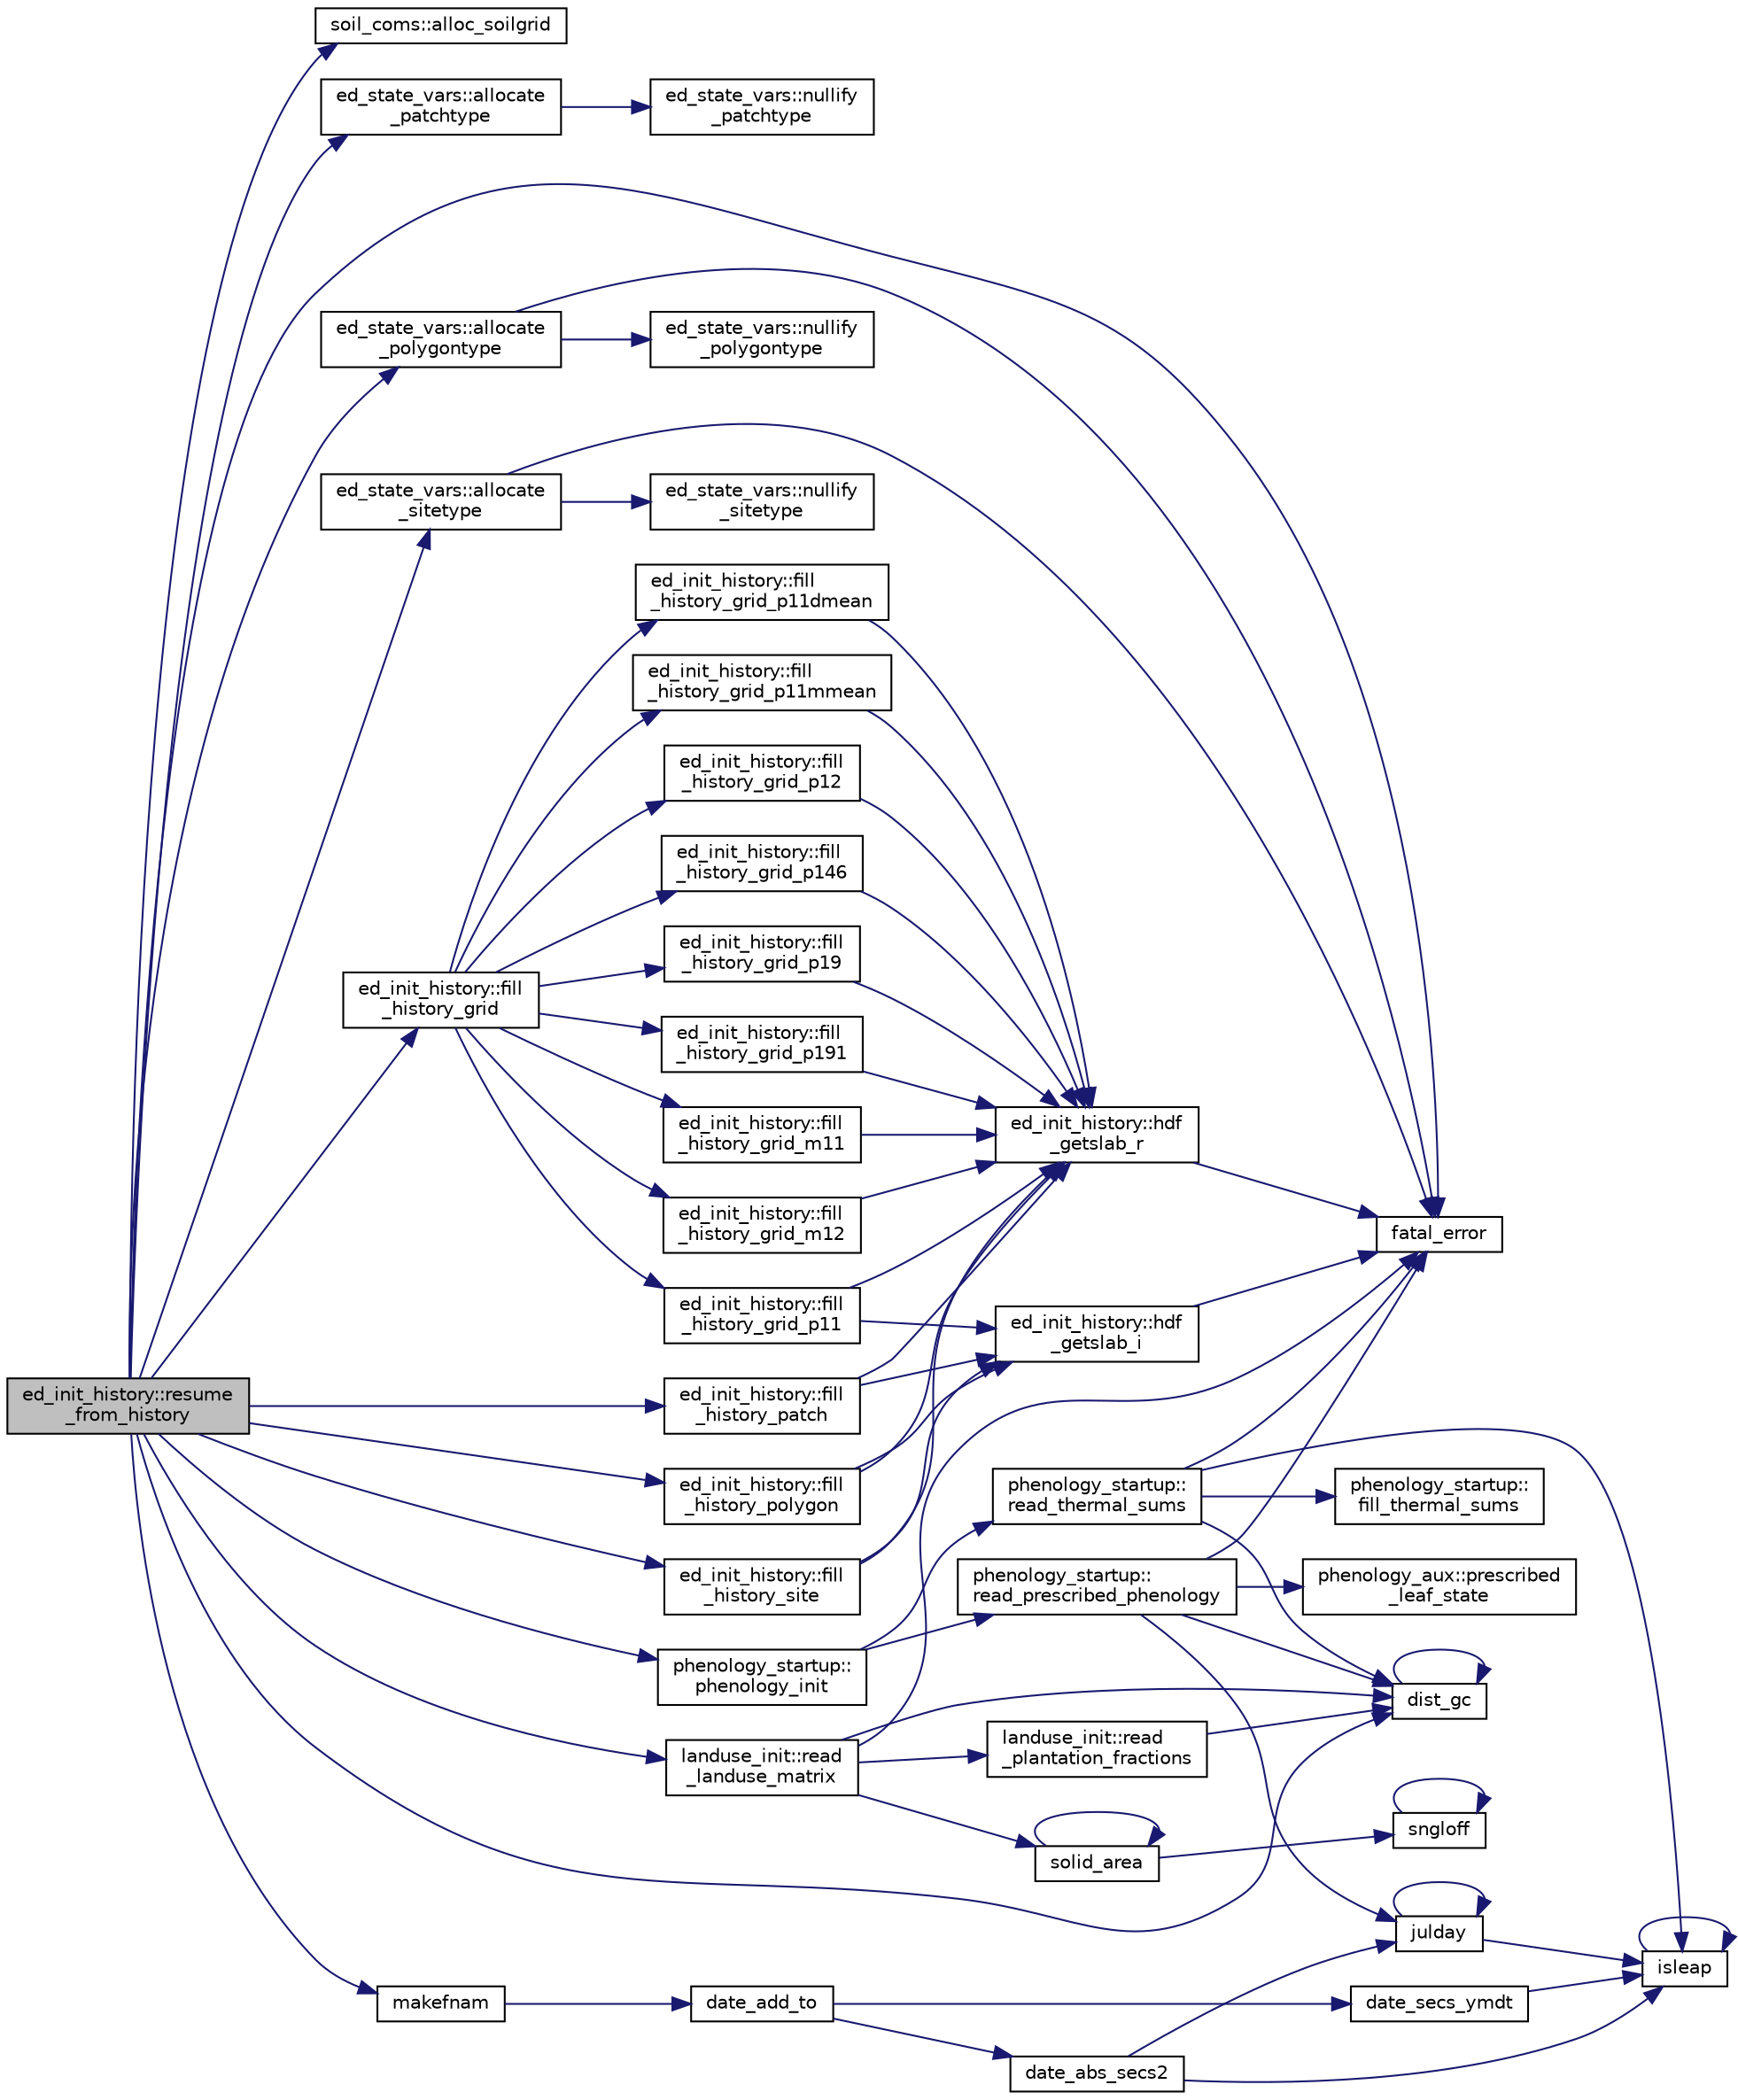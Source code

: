 digraph "ed_init_history::resume_from_history"
{
 // LATEX_PDF_SIZE
  edge [fontname="Helvetica",fontsize="10",labelfontname="Helvetica",labelfontsize="10"];
  node [fontname="Helvetica",fontsize="10",shape=record];
  rankdir="LR";
  Node1 [label="ed_init_history::resume\l_from_history",height=0.2,width=0.4,color="black", fillcolor="grey75", style="filled", fontcolor="black",tooltip=" "];
  Node1 -> Node2 [color="midnightblue",fontsize="10",style="solid"];
  Node2 [label="soil_coms::alloc_soilgrid",height=0.2,width=0.4,color="black", fillcolor="white", style="filled",URL="$namespacesoil__coms.html#ad616d97c9e0bec81cd93be86cd178216",tooltip=" "];
  Node1 -> Node3 [color="midnightblue",fontsize="10",style="solid"];
  Node3 [label="ed_state_vars::allocate\l_patchtype",height=0.2,width=0.4,color="black", fillcolor="white", style="filled",URL="$namespaceed__state__vars.html#a4837fc010e19721a127c9a8b04874594",tooltip="Allocates the cohort-level variables."];
  Node3 -> Node4 [color="midnightblue",fontsize="10",style="solid"];
  Node4 [label="ed_state_vars::nullify\l_patchtype",height=0.2,width=0.4,color="black", fillcolor="white", style="filled",URL="$namespaceed__state__vars.html#af1a07724c13a8dceb6ba2d3dab21b899",tooltip="Nullifies all cohort pointers."];
  Node1 -> Node5 [color="midnightblue",fontsize="10",style="solid"];
  Node5 [label="ed_state_vars::allocate\l_polygontype",height=0.2,width=0.4,color="black", fillcolor="white", style="filled",URL="$namespaceed__state__vars.html#ad14e882e6c902118f0e369dd846eeedf",tooltip="Allocates the site-level variables."];
  Node5 -> Node6 [color="midnightblue",fontsize="10",style="solid"];
  Node6 [label="fatal_error",height=0.2,width=0.4,color="black", fillcolor="white", style="filled",URL="$fatal__error_8_f90.html#a2a2bff228716ab48a81c795b348d1665",tooltip=" "];
  Node5 -> Node7 [color="midnightblue",fontsize="10",style="solid"];
  Node7 [label="ed_state_vars::nullify\l_polygontype",height=0.2,width=0.4,color="black", fillcolor="white", style="filled",URL="$namespaceed__state__vars.html#ade6f2776a02bd9a26ee31fe75cda6170",tooltip="Nullifies all site pointers."];
  Node1 -> Node8 [color="midnightblue",fontsize="10",style="solid"];
  Node8 [label="ed_state_vars::allocate\l_sitetype",height=0.2,width=0.4,color="black", fillcolor="white", style="filled",URL="$namespaceed__state__vars.html#ac3b987ebbdc7c8cd956eb2634010edb9",tooltip="Allocates the patch-level variables."];
  Node8 -> Node6 [color="midnightblue",fontsize="10",style="solid"];
  Node8 -> Node9 [color="midnightblue",fontsize="10",style="solid"];
  Node9 [label="ed_state_vars::nullify\l_sitetype",height=0.2,width=0.4,color="black", fillcolor="white", style="filled",URL="$namespaceed__state__vars.html#aa13b6faa5a0031bd5df50581ac0db0ff",tooltip="Nullifies all patch pointers."];
  Node1 -> Node10 [color="midnightblue",fontsize="10",style="solid"];
  Node10 [label="dist_gc",height=0.2,width=0.4,color="black", fillcolor="white", style="filled",URL="$great__circle_8f90.html#abff00715b3227e38afe4c1a67416e4d2",tooltip=" "];
  Node10 -> Node10 [color="midnightblue",fontsize="10",style="solid"];
  Node1 -> Node6 [color="midnightblue",fontsize="10",style="solid"];
  Node1 -> Node11 [color="midnightblue",fontsize="10",style="solid"];
  Node11 [label="ed_init_history::fill\l_history_grid",height=0.2,width=0.4,color="black", fillcolor="white", style="filled",URL="$namespaceed__init__history.html#a45e7ee5a09d15e899097e360bd1408cd",tooltip=" "];
  Node11 -> Node12 [color="midnightblue",fontsize="10",style="solid"];
  Node12 [label="ed_init_history::fill\l_history_grid_m11",height=0.2,width=0.4,color="black", fillcolor="white", style="filled",URL="$namespaceed__init__history.html#ae02bae0d5080be6b71bf76385f6db0cf",tooltip=" "];
  Node12 -> Node13 [color="midnightblue",fontsize="10",style="solid"];
  Node13 [label="ed_init_history::hdf\l_getslab_r",height=0.2,width=0.4,color="black", fillcolor="white", style="filled",URL="$namespaceed__init__history.html#a1b9d6cc3c6107d401da7ef1b39e5b660",tooltip=" "];
  Node13 -> Node6 [color="midnightblue",fontsize="10",style="solid"];
  Node11 -> Node14 [color="midnightblue",fontsize="10",style="solid"];
  Node14 [label="ed_init_history::fill\l_history_grid_m12",height=0.2,width=0.4,color="black", fillcolor="white", style="filled",URL="$namespaceed__init__history.html#a83ef3186068176331e4ffc6f7fd80540",tooltip=" "];
  Node14 -> Node13 [color="midnightblue",fontsize="10",style="solid"];
  Node11 -> Node15 [color="midnightblue",fontsize="10",style="solid"];
  Node15 [label="ed_init_history::fill\l_history_grid_p11",height=0.2,width=0.4,color="black", fillcolor="white", style="filled",URL="$namespaceed__init__history.html#a5900e2172fe023fd4ff3bb3a6d7b84d3",tooltip=" "];
  Node15 -> Node16 [color="midnightblue",fontsize="10",style="solid"];
  Node16 [label="ed_init_history::hdf\l_getslab_i",height=0.2,width=0.4,color="black", fillcolor="white", style="filled",URL="$namespaceed__init__history.html#a192fb1510208211779299f2370902e5e",tooltip=" "];
  Node16 -> Node6 [color="midnightblue",fontsize="10",style="solid"];
  Node15 -> Node13 [color="midnightblue",fontsize="10",style="solid"];
  Node11 -> Node17 [color="midnightblue",fontsize="10",style="solid"];
  Node17 [label="ed_init_history::fill\l_history_grid_p11dmean",height=0.2,width=0.4,color="black", fillcolor="white", style="filled",URL="$namespaceed__init__history.html#ad91d818e1cc03c91dc2768b0de2acd60",tooltip=" "];
  Node17 -> Node13 [color="midnightblue",fontsize="10",style="solid"];
  Node11 -> Node18 [color="midnightblue",fontsize="10",style="solid"];
  Node18 [label="ed_init_history::fill\l_history_grid_p11mmean",height=0.2,width=0.4,color="black", fillcolor="white", style="filled",URL="$namespaceed__init__history.html#ab5b62ee8797ed08b4586d1014045f808",tooltip=" "];
  Node18 -> Node13 [color="midnightblue",fontsize="10",style="solid"];
  Node11 -> Node19 [color="midnightblue",fontsize="10",style="solid"];
  Node19 [label="ed_init_history::fill\l_history_grid_p12",height=0.2,width=0.4,color="black", fillcolor="white", style="filled",URL="$namespaceed__init__history.html#a7fa1ab74418975b6c6df8c3fa17cebce",tooltip=" "];
  Node19 -> Node13 [color="midnightblue",fontsize="10",style="solid"];
  Node11 -> Node20 [color="midnightblue",fontsize="10",style="solid"];
  Node20 [label="ed_init_history::fill\l_history_grid_p146",height=0.2,width=0.4,color="black", fillcolor="white", style="filled",URL="$namespaceed__init__history.html#a82b9530e154e1d35e3f12102e86cedd8",tooltip=" "];
  Node20 -> Node13 [color="midnightblue",fontsize="10",style="solid"];
  Node11 -> Node21 [color="midnightblue",fontsize="10",style="solid"];
  Node21 [label="ed_init_history::fill\l_history_grid_p19",height=0.2,width=0.4,color="black", fillcolor="white", style="filled",URL="$namespaceed__init__history.html#a6535a5059ccc6f3c1ab07670e01ed8da",tooltip=" "];
  Node21 -> Node13 [color="midnightblue",fontsize="10",style="solid"];
  Node11 -> Node22 [color="midnightblue",fontsize="10",style="solid"];
  Node22 [label="ed_init_history::fill\l_history_grid_p191",height=0.2,width=0.4,color="black", fillcolor="white", style="filled",URL="$namespaceed__init__history.html#a8164fb0f3fbacdc03875cb084aab89a6",tooltip=" "];
  Node22 -> Node13 [color="midnightblue",fontsize="10",style="solid"];
  Node1 -> Node23 [color="midnightblue",fontsize="10",style="solid"];
  Node23 [label="ed_init_history::fill\l_history_patch",height=0.2,width=0.4,color="black", fillcolor="white", style="filled",URL="$namespaceed__init__history.html#afbf45d45eaa72912279f986e47b04f8c",tooltip=" "];
  Node23 -> Node16 [color="midnightblue",fontsize="10",style="solid"];
  Node23 -> Node13 [color="midnightblue",fontsize="10",style="solid"];
  Node1 -> Node24 [color="midnightblue",fontsize="10",style="solid"];
  Node24 [label="ed_init_history::fill\l_history_polygon",height=0.2,width=0.4,color="black", fillcolor="white", style="filled",URL="$namespaceed__init__history.html#ac7de1cc6ba28f76f2981aa1edabf3a50",tooltip=" "];
  Node24 -> Node16 [color="midnightblue",fontsize="10",style="solid"];
  Node24 -> Node13 [color="midnightblue",fontsize="10",style="solid"];
  Node1 -> Node25 [color="midnightblue",fontsize="10",style="solid"];
  Node25 [label="ed_init_history::fill\l_history_site",height=0.2,width=0.4,color="black", fillcolor="white", style="filled",URL="$namespaceed__init__history.html#abf6f906239f5b1ad9792f9540fcc94c5",tooltip=" "];
  Node25 -> Node16 [color="midnightblue",fontsize="10",style="solid"];
  Node25 -> Node13 [color="midnightblue",fontsize="10",style="solid"];
  Node1 -> Node26 [color="midnightblue",fontsize="10",style="solid"];
  Node26 [label="makefnam",height=0.2,width=0.4,color="black", fillcolor="white", style="filled",URL="$utils__f_8f90.html#a8918adb41c1a9ae40d85373da53742db",tooltip=" "];
  Node26 -> Node27 [color="midnightblue",fontsize="10",style="solid"];
  Node27 [label="date_add_to",height=0.2,width=0.4,color="black", fillcolor="white", style="filled",URL="$dateutils_8f90.html#a14143487767c309bad9fe0bef4365fda",tooltip=" "];
  Node27 -> Node28 [color="midnightblue",fontsize="10",style="solid"];
  Node28 [label="date_abs_secs2",height=0.2,width=0.4,color="black", fillcolor="white", style="filled",URL="$dateutils_8f90.html#a56423cc8c95e08c48faaadf0ae9a2100",tooltip=" "];
  Node28 -> Node29 [color="midnightblue",fontsize="10",style="solid"];
  Node29 [label="isleap",height=0.2,width=0.4,color="black", fillcolor="white", style="filled",URL="$dateutils_8f90.html#acbfdb1c78beb593447108203011b380c",tooltip=" "];
  Node29 -> Node29 [color="midnightblue",fontsize="10",style="solid"];
  Node28 -> Node30 [color="midnightblue",fontsize="10",style="solid"];
  Node30 [label="julday",height=0.2,width=0.4,color="black", fillcolor="white", style="filled",URL="$dateutils_8f90.html#ab4306c1f20ef02cf582fb1050fa0c5d9",tooltip=" "];
  Node30 -> Node29 [color="midnightblue",fontsize="10",style="solid"];
  Node30 -> Node30 [color="midnightblue",fontsize="10",style="solid"];
  Node27 -> Node31 [color="midnightblue",fontsize="10",style="solid"];
  Node31 [label="date_secs_ymdt",height=0.2,width=0.4,color="black", fillcolor="white", style="filled",URL="$dateutils_8f90.html#abd0aaee09a0949cfef32003dae34f41d",tooltip=" "];
  Node31 -> Node29 [color="midnightblue",fontsize="10",style="solid"];
  Node1 -> Node32 [color="midnightblue",fontsize="10",style="solid"];
  Node32 [label="phenology_startup::\lphenology_init",height=0.2,width=0.4,color="black", fillcolor="white", style="filled",URL="$namespacephenology__startup.html#abebba7585ef5aec3dd00f7cfa0b56067",tooltip=" "];
  Node32 -> Node33 [color="midnightblue",fontsize="10",style="solid"];
  Node33 [label="phenology_startup::\lread_prescribed_phenology",height=0.2,width=0.4,color="black", fillcolor="white", style="filled",URL="$namespacephenology__startup.html#aa83586e75a022d6fcb5816972361282d",tooltip=" "];
  Node33 -> Node10 [color="midnightblue",fontsize="10",style="solid"];
  Node33 -> Node6 [color="midnightblue",fontsize="10",style="solid"];
  Node33 -> Node30 [color="midnightblue",fontsize="10",style="solid"];
  Node33 -> Node34 [color="midnightblue",fontsize="10",style="solid"];
  Node34 [label="phenology_aux::prescribed\l_leaf_state",height=0.2,width=0.4,color="black", fillcolor="white", style="filled",URL="$namespacephenology__aux.html#aac80b26fc41e788ad7669441222543ff",tooltip=" "];
  Node32 -> Node35 [color="midnightblue",fontsize="10",style="solid"];
  Node35 [label="phenology_startup::\lread_thermal_sums",height=0.2,width=0.4,color="black", fillcolor="white", style="filled",URL="$namespacephenology__startup.html#aca2b4422c059ad87aee0f7aa7f7c8964",tooltip=" "];
  Node35 -> Node10 [color="midnightblue",fontsize="10",style="solid"];
  Node35 -> Node6 [color="midnightblue",fontsize="10",style="solid"];
  Node35 -> Node36 [color="midnightblue",fontsize="10",style="solid"];
  Node36 [label="phenology_startup::\lfill_thermal_sums",height=0.2,width=0.4,color="black", fillcolor="white", style="filled",URL="$namespacephenology__startup.html#a7e3ac783d1459d2f3ac41c2af6d761c9",tooltip=" "];
  Node35 -> Node29 [color="midnightblue",fontsize="10",style="solid"];
  Node1 -> Node37 [color="midnightblue",fontsize="10",style="solid"];
  Node37 [label="landuse_init::read\l_landuse_matrix",height=0.2,width=0.4,color="black", fillcolor="white", style="filled",URL="$namespacelanduse__init.html#a56d745f881addacf5ce96cf88c53c4dd",tooltip=" "];
  Node37 -> Node10 [color="midnightblue",fontsize="10",style="solid"];
  Node37 -> Node6 [color="midnightblue",fontsize="10",style="solid"];
  Node37 -> Node38 [color="midnightblue",fontsize="10",style="solid"];
  Node38 [label="landuse_init::read\l_plantation_fractions",height=0.2,width=0.4,color="black", fillcolor="white", style="filled",URL="$namespacelanduse__init.html#a37edf8529fafed4832cab5c4d135e3a5",tooltip=" "];
  Node38 -> Node10 [color="midnightblue",fontsize="10",style="solid"];
  Node37 -> Node39 [color="midnightblue",fontsize="10",style="solid"];
  Node39 [label="solid_area",height=0.2,width=0.4,color="black", fillcolor="white", style="filled",URL="$great__circle_8f90.html#a88e08ed6db16d9a0e831a22164271208",tooltip=" "];
  Node39 -> Node40 [color="midnightblue",fontsize="10",style="solid"];
  Node40 [label="sngloff",height=0.2,width=0.4,color="black", fillcolor="white", style="filled",URL="$numutils_8f90.html#a97ff3973394dba1b9534e055e358de97",tooltip=" "];
  Node40 -> Node40 [color="midnightblue",fontsize="10",style="solid"];
  Node39 -> Node39 [color="midnightblue",fontsize="10",style="solid"];
}
